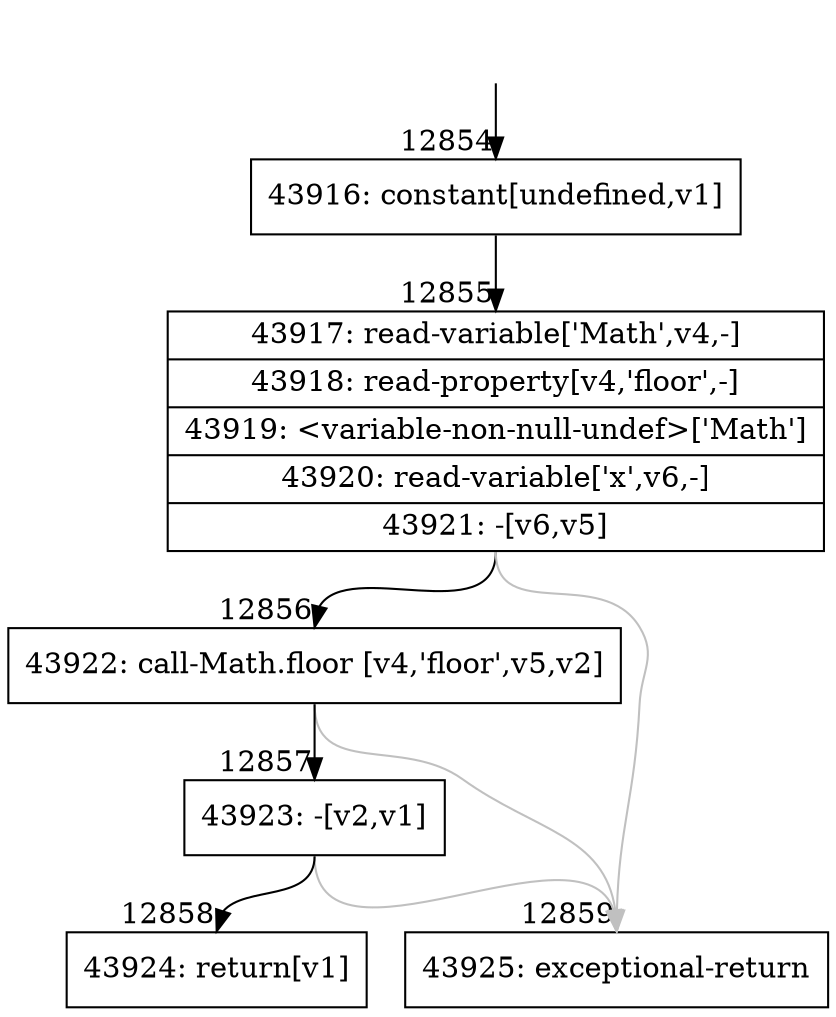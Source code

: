 digraph {
rankdir="TD"
BB_entry1186[shape=none,label=""];
BB_entry1186 -> BB12854 [tailport=s, headport=n, headlabel="    12854"]
BB12854 [shape=record label="{43916: constant[undefined,v1]}" ] 
BB12854 -> BB12855 [tailport=s, headport=n, headlabel="      12855"]
BB12855 [shape=record label="{43917: read-variable['Math',v4,-]|43918: read-property[v4,'floor',-]|43919: \<variable-non-null-undef\>['Math']|43920: read-variable['x',v6,-]|43921: -[v6,v5]}" ] 
BB12855 -> BB12856 [tailport=s, headport=n, headlabel="      12856"]
BB12855 -> BB12859 [tailport=s, headport=n, color=gray, headlabel="      12859"]
BB12856 [shape=record label="{43922: call-Math.floor [v4,'floor',v5,v2]}" ] 
BB12856 -> BB12857 [tailport=s, headport=n, headlabel="      12857"]
BB12856 -> BB12859 [tailport=s, headport=n, color=gray]
BB12857 [shape=record label="{43923: -[v2,v1]}" ] 
BB12857 -> BB12858 [tailport=s, headport=n, headlabel="      12858"]
BB12857 -> BB12859 [tailport=s, headport=n, color=gray]
BB12858 [shape=record label="{43924: return[v1]}" ] 
BB12859 [shape=record label="{43925: exceptional-return}" ] 
//#$~ 7659
}

